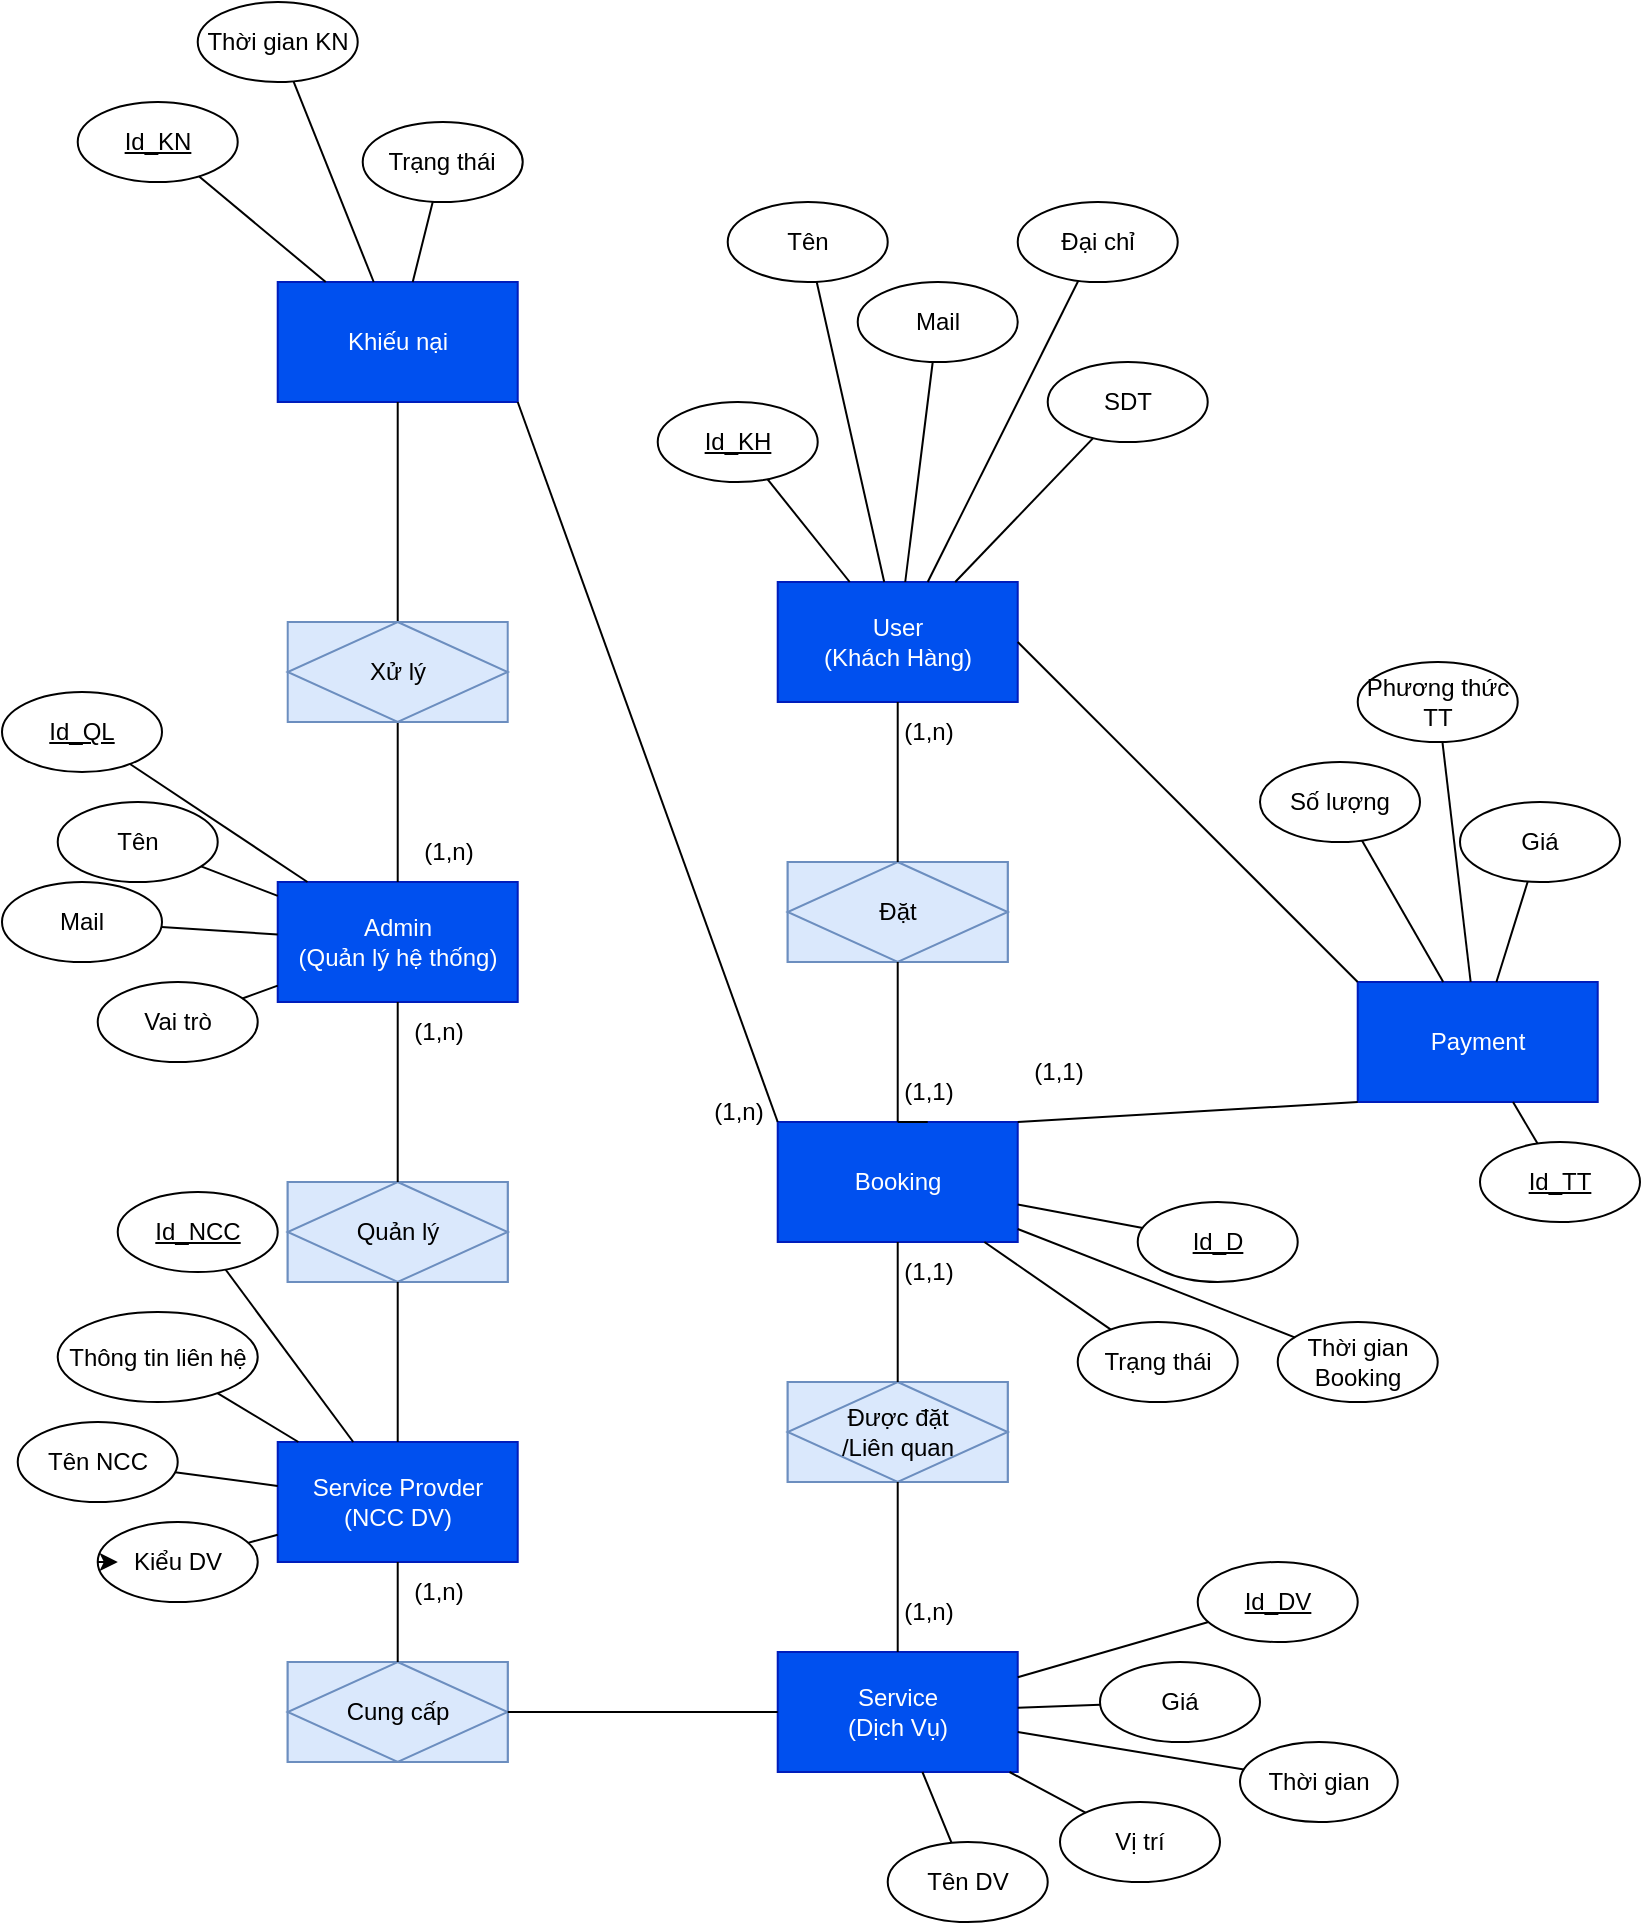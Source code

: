 <mxfile version="24.7.17">
  <diagram name="Page-1" id="2YBvvXClWsGukQMizWep">
    <mxGraphModel dx="1727" dy="1023" grid="1" gridSize="10" guides="1" tooltips="1" connect="1" arrows="1" fold="1" page="1" pageScale="1" pageWidth="850" pageHeight="1100" math="0" shadow="0">
      <root>
        <mxCell id="0" />
        <mxCell id="1" parent="0" />
        <mxCell id="yB0P6Vh_JrnIeVbZpH2q-28" value="User&lt;br&gt;(Khách Hàng)" style="rounded=0;whiteSpace=wrap;html=1;fillColor=#0050ef;fontColor=#ffffff;strokeColor=#001DBC;" vertex="1" parent="1">
          <mxGeometry x="408.86" y="360" width="120" height="60" as="geometry" />
        </mxCell>
        <mxCell id="yB0P6Vh_JrnIeVbZpH2q-29" value="Booking" style="rounded=0;whiteSpace=wrap;html=1;fillColor=#0050ef;fontColor=#ffffff;strokeColor=#001DBC;" vertex="1" parent="1">
          <mxGeometry x="408.86" y="630" width="120" height="60" as="geometry" />
        </mxCell>
        <mxCell id="yB0P6Vh_JrnIeVbZpH2q-30" value="Service&lt;br&gt;(Dịch Vụ)" style="rounded=0;whiteSpace=wrap;html=1;fillColor=#0050ef;fontColor=#ffffff;strokeColor=#001DBC;" vertex="1" parent="1">
          <mxGeometry x="408.86" y="895" width="120" height="60" as="geometry" />
        </mxCell>
        <mxCell id="yB0P6Vh_JrnIeVbZpH2q-31" value="Khiếu nại" style="rounded=0;whiteSpace=wrap;html=1;fillColor=#0050ef;fontColor=#ffffff;strokeColor=#001DBC;" vertex="1" parent="1">
          <mxGeometry x="158.86" y="210" width="120" height="60" as="geometry" />
        </mxCell>
        <mxCell id="yB0P6Vh_JrnIeVbZpH2q-32" value="Payment" style="rounded=0;whiteSpace=wrap;html=1;fillColor=#0050ef;fontColor=#ffffff;strokeColor=#001DBC;" vertex="1" parent="1">
          <mxGeometry x="698.86" y="560" width="120" height="60" as="geometry" />
        </mxCell>
        <mxCell id="yB0P6Vh_JrnIeVbZpH2q-33" value="Service Provder&lt;br&gt;(NCC DV)" style="rounded=0;whiteSpace=wrap;html=1;fillColor=#0050ef;fontColor=#ffffff;strokeColor=#001DBC;" vertex="1" parent="1">
          <mxGeometry x="158.86" y="790" width="120" height="60" as="geometry" />
        </mxCell>
        <mxCell id="yB0P6Vh_JrnIeVbZpH2q-34" value="Admin&lt;br&gt;(Quản lý hệ thống)" style="rounded=0;whiteSpace=wrap;html=1;fillColor=#0050ef;fontColor=#ffffff;strokeColor=#001DBC;" vertex="1" parent="1">
          <mxGeometry x="158.86" y="510" width="120" height="60" as="geometry" />
        </mxCell>
        <mxCell id="yB0P6Vh_JrnIeVbZpH2q-38" value="" style="group;fillColor=#dae8fc;strokeColor=#6c8ebf;" vertex="1" connectable="0" parent="1">
          <mxGeometry x="413.86" y="500" width="110" height="50" as="geometry" />
        </mxCell>
        <mxCell id="yB0P6Vh_JrnIeVbZpH2q-36" value="" style="rounded=0;whiteSpace=wrap;html=1;fillColor=#dae8fc;strokeColor=#6c8ebf;" vertex="1" parent="yB0P6Vh_JrnIeVbZpH2q-38">
          <mxGeometry width="110" height="50" as="geometry" />
        </mxCell>
        <mxCell id="yB0P6Vh_JrnIeVbZpH2q-37" value="Đặt" style="rhombus;whiteSpace=wrap;html=1;fillColor=#dae8fc;strokeColor=#6c8ebf;" vertex="1" parent="yB0P6Vh_JrnIeVbZpH2q-38">
          <mxGeometry width="110" height="50" as="geometry" />
        </mxCell>
        <mxCell id="yB0P6Vh_JrnIeVbZpH2q-40" value="" style="endArrow=none;html=1;rounded=0;exitX=0.5;exitY=1;exitDx=0;exitDy=0;entryX=0.5;entryY=0;entryDx=0;entryDy=0;" edge="1" parent="1" source="yB0P6Vh_JrnIeVbZpH2q-46" target="yB0P6Vh_JrnIeVbZpH2q-29">
          <mxGeometry width="50" height="50" relative="1" as="geometry">
            <mxPoint x="663.86" y="600" as="sourcePoint" />
            <mxPoint x="713.86" y="550" as="targetPoint" />
          </mxGeometry>
        </mxCell>
        <mxCell id="yB0P6Vh_JrnIeVbZpH2q-60" value="" style="group" vertex="1" connectable="0" parent="1">
          <mxGeometry x="463.86" y="420" width="45" height="30" as="geometry" />
        </mxCell>
        <mxCell id="yB0P6Vh_JrnIeVbZpH2q-39" value="" style="endArrow=none;html=1;rounded=0;exitX=0.5;exitY=0;exitDx=0;exitDy=0;entryX=0.5;entryY=1;entryDx=0;entryDy=0;" edge="1" parent="yB0P6Vh_JrnIeVbZpH2q-60" source="yB0P6Vh_JrnIeVbZpH2q-36" target="yB0P6Vh_JrnIeVbZpH2q-28">
          <mxGeometry width="50" height="50" relative="1" as="geometry">
            <mxPoint x="200" y="170" as="sourcePoint" />
            <mxPoint x="250" y="120" as="targetPoint" />
          </mxGeometry>
        </mxCell>
        <mxCell id="yB0P6Vh_JrnIeVbZpH2q-44" value="(1,n)" style="text;html=1;align=center;verticalAlign=middle;resizable=0;points=[];autosize=1;strokeColor=none;fillColor=none;" vertex="1" parent="yB0P6Vh_JrnIeVbZpH2q-60">
          <mxGeometry x="-5" width="50" height="30" as="geometry" />
        </mxCell>
        <mxCell id="yB0P6Vh_JrnIeVbZpH2q-62" value="" style="group" vertex="1" connectable="0" parent="1">
          <mxGeometry x="463.86" y="600" width="45" height="30" as="geometry" />
        </mxCell>
        <mxCell id="yB0P6Vh_JrnIeVbZpH2q-47" value="" style="endArrow=none;html=1;rounded=0;exitX=0.5;exitY=1;exitDx=0;exitDy=0;" edge="1" parent="yB0P6Vh_JrnIeVbZpH2q-62" source="yB0P6Vh_JrnIeVbZpH2q-37" target="yB0P6Vh_JrnIeVbZpH2q-29">
          <mxGeometry width="50" height="50" relative="1" as="geometry">
            <mxPoint x="5" y="-10" as="sourcePoint" />
            <mxPoint x="20" as="targetPoint" />
          </mxGeometry>
        </mxCell>
        <mxCell id="yB0P6Vh_JrnIeVbZpH2q-46" value="(1,1)" style="text;html=1;align=center;verticalAlign=middle;resizable=0;points=[];autosize=1;strokeColor=none;fillColor=none;" vertex="1" parent="yB0P6Vh_JrnIeVbZpH2q-62">
          <mxGeometry x="-5" width="50" height="30" as="geometry" />
        </mxCell>
        <mxCell id="yB0P6Vh_JrnIeVbZpH2q-65" value="" style="group;fillColor=#dae8fc;strokeColor=#6c8ebf;" vertex="1" connectable="0" parent="1">
          <mxGeometry x="413.86" y="760" width="110" height="50" as="geometry" />
        </mxCell>
        <mxCell id="yB0P6Vh_JrnIeVbZpH2q-66" value="" style="rounded=0;whiteSpace=wrap;html=1;fillColor=#dae8fc;strokeColor=#6c8ebf;" vertex="1" parent="yB0P6Vh_JrnIeVbZpH2q-65">
          <mxGeometry width="110" height="50" as="geometry" />
        </mxCell>
        <mxCell id="yB0P6Vh_JrnIeVbZpH2q-67" value="Được đặt&lt;br&gt;/Liên quan" style="rhombus;whiteSpace=wrap;html=1;fillColor=#dae8fc;strokeColor=#6c8ebf;" vertex="1" parent="yB0P6Vh_JrnIeVbZpH2q-65">
          <mxGeometry width="110" height="50" as="geometry" />
        </mxCell>
        <mxCell id="yB0P6Vh_JrnIeVbZpH2q-69" value="" style="group" vertex="1" connectable="0" parent="1">
          <mxGeometry x="463.86" y="860" width="45" height="30" as="geometry" />
        </mxCell>
        <mxCell id="yB0P6Vh_JrnIeVbZpH2q-71" value="(1,n)" style="text;html=1;align=center;verticalAlign=middle;resizable=0;points=[];autosize=1;strokeColor=none;fillColor=none;" vertex="1" parent="yB0P6Vh_JrnIeVbZpH2q-69">
          <mxGeometry x="-5" width="50" height="30" as="geometry" />
        </mxCell>
        <mxCell id="yB0P6Vh_JrnIeVbZpH2q-72" value="" style="group" vertex="1" connectable="0" parent="1">
          <mxGeometry x="463.86" y="690" width="45" height="30" as="geometry" />
        </mxCell>
        <mxCell id="yB0P6Vh_JrnIeVbZpH2q-74" value="(1,1)" style="text;html=1;align=center;verticalAlign=middle;resizable=0;points=[];autosize=1;strokeColor=none;fillColor=none;" vertex="1" parent="yB0P6Vh_JrnIeVbZpH2q-72">
          <mxGeometry x="-5" width="50" height="30" as="geometry" />
        </mxCell>
        <mxCell id="yB0P6Vh_JrnIeVbZpH2q-75" value="" style="endArrow=none;html=1;rounded=0;entryX=0.5;entryY=0;entryDx=0;entryDy=0;exitX=0.5;exitY=1;exitDx=0;exitDy=0;" edge="1" parent="1" source="yB0P6Vh_JrnIeVbZpH2q-67" target="yB0P6Vh_JrnIeVbZpH2q-30">
          <mxGeometry width="50" height="50" relative="1" as="geometry">
            <mxPoint x="468.86" y="810" as="sourcePoint" />
            <mxPoint x="611.86" y="490" as="targetPoint" />
          </mxGeometry>
        </mxCell>
        <mxCell id="yB0P6Vh_JrnIeVbZpH2q-73" value="" style="endArrow=none;html=1;rounded=0;exitX=0.5;exitY=0;exitDx=0;exitDy=0;entryX=0.5;entryY=1;entryDx=0;entryDy=0;" edge="1" parent="1" source="yB0P6Vh_JrnIeVbZpH2q-67" target="yB0P6Vh_JrnIeVbZpH2q-29">
          <mxGeometry width="50" height="50" relative="1" as="geometry">
            <mxPoint x="616.86" y="670" as="sourcePoint" />
            <mxPoint x="631.86" y="680" as="targetPoint" />
          </mxGeometry>
        </mxCell>
        <mxCell id="yB0P6Vh_JrnIeVbZpH2q-79" value="" style="endArrow=none;html=1;rounded=0;entryX=0;entryY=1;entryDx=0;entryDy=0;exitX=1;exitY=0;exitDx=0;exitDy=0;" edge="1" parent="1" source="yB0P6Vh_JrnIeVbZpH2q-29" target="yB0P6Vh_JrnIeVbZpH2q-32">
          <mxGeometry width="50" height="50" relative="1" as="geometry">
            <mxPoint x="668.86" y="660" as="sourcePoint" />
            <mxPoint x="671.86" y="870" as="targetPoint" />
          </mxGeometry>
        </mxCell>
        <mxCell id="yB0P6Vh_JrnIeVbZpH2q-81" value="" style="group" vertex="1" connectable="0" parent="1">
          <mxGeometry x="528.86" y="590" width="45" height="30" as="geometry" />
        </mxCell>
        <mxCell id="yB0P6Vh_JrnIeVbZpH2q-83" value="(1,1)" style="text;html=1;align=center;verticalAlign=middle;resizable=0;points=[];autosize=1;strokeColor=none;fillColor=none;" vertex="1" parent="yB0P6Vh_JrnIeVbZpH2q-81">
          <mxGeometry x="-5" width="50" height="30" as="geometry" />
        </mxCell>
        <mxCell id="yB0P6Vh_JrnIeVbZpH2q-84" value="" style="endArrow=none;html=1;rounded=0;entryX=1;entryY=1;entryDx=0;entryDy=0;exitX=0;exitY=0;exitDx=0;exitDy=0;" edge="1" parent="1" source="yB0P6Vh_JrnIeVbZpH2q-29" target="yB0P6Vh_JrnIeVbZpH2q-31">
          <mxGeometry width="50" height="50" relative="1" as="geometry">
            <mxPoint x="628.86" y="700" as="sourcePoint" />
            <mxPoint x="895.36" y="730" as="targetPoint" />
          </mxGeometry>
        </mxCell>
        <mxCell id="yB0P6Vh_JrnIeVbZpH2q-85" value="" style="group" vertex="1" connectable="0" parent="1">
          <mxGeometry x="368.86" y="610" width="45" height="30" as="geometry" />
        </mxCell>
        <mxCell id="yB0P6Vh_JrnIeVbZpH2q-86" value="(1,n)" style="text;html=1;align=center;verticalAlign=middle;resizable=0;points=[];autosize=1;strokeColor=none;fillColor=none;" vertex="1" parent="yB0P6Vh_JrnIeVbZpH2q-85">
          <mxGeometry x="-5" width="50" height="30" as="geometry" />
        </mxCell>
        <mxCell id="yB0P6Vh_JrnIeVbZpH2q-87" value="" style="group;fillColor=#dae8fc;strokeColor=#6c8ebf;" vertex="1" connectable="0" parent="1">
          <mxGeometry x="163.86" y="900" width="110" height="50" as="geometry" />
        </mxCell>
        <mxCell id="yB0P6Vh_JrnIeVbZpH2q-88" value="" style="rounded=0;whiteSpace=wrap;html=1;fillColor=#dae8fc;strokeColor=#6c8ebf;" vertex="1" parent="yB0P6Vh_JrnIeVbZpH2q-87">
          <mxGeometry width="110" height="50" as="geometry" />
        </mxCell>
        <mxCell id="yB0P6Vh_JrnIeVbZpH2q-89" value="Cung cấp" style="rhombus;whiteSpace=wrap;html=1;fillColor=#dae8fc;strokeColor=#6c8ebf;" vertex="1" parent="yB0P6Vh_JrnIeVbZpH2q-87">
          <mxGeometry width="110" height="50" as="geometry" />
        </mxCell>
        <mxCell id="yB0P6Vh_JrnIeVbZpH2q-91" value="" style="endArrow=none;html=1;rounded=0;exitX=0.5;exitY=1;exitDx=0;exitDy=0;entryX=0.5;entryY=0;entryDx=0;entryDy=0;" edge="1" parent="1" source="yB0P6Vh_JrnIeVbZpH2q-33" target="yB0P6Vh_JrnIeVbZpH2q-89">
          <mxGeometry width="50" height="50" relative="1" as="geometry">
            <mxPoint x="238.86" y="860" as="sourcePoint" />
            <mxPoint x="218.86" y="880" as="targetPoint" />
          </mxGeometry>
        </mxCell>
        <mxCell id="yB0P6Vh_JrnIeVbZpH2q-92" value="" style="group" vertex="1" connectable="0" parent="1">
          <mxGeometry x="218.86" y="850" width="45" height="30" as="geometry" />
        </mxCell>
        <mxCell id="yB0P6Vh_JrnIeVbZpH2q-93" value="(1,n)" style="text;html=1;align=center;verticalAlign=middle;resizable=0;points=[];autosize=1;strokeColor=none;fillColor=none;" vertex="1" parent="yB0P6Vh_JrnIeVbZpH2q-92">
          <mxGeometry x="-5" width="50" height="30" as="geometry" />
        </mxCell>
        <mxCell id="yB0P6Vh_JrnIeVbZpH2q-95" value="" style="endArrow=none;html=1;rounded=0;entryX=0;entryY=0.5;entryDx=0;entryDy=0;exitX=1;exitY=0.5;exitDx=0;exitDy=0;" edge="1" parent="1" source="yB0P6Vh_JrnIeVbZpH2q-89" target="yB0P6Vh_JrnIeVbZpH2q-30">
          <mxGeometry width="50" height="50" relative="1" as="geometry">
            <mxPoint x="278.86" y="925" as="sourcePoint" />
            <mxPoint x="368.86" y="927" as="targetPoint" />
          </mxGeometry>
        </mxCell>
        <mxCell id="yB0P6Vh_JrnIeVbZpH2q-98" value="" style="endArrow=none;html=1;rounded=0;entryX=0;entryY=0;entryDx=0;entryDy=0;exitX=1;exitY=0.5;exitDx=0;exitDy=0;" edge="1" parent="1" source="yB0P6Vh_JrnIeVbZpH2q-28" target="yB0P6Vh_JrnIeVbZpH2q-32">
          <mxGeometry width="50" height="50" relative="1" as="geometry">
            <mxPoint x="568.86" y="455" as="sourcePoint" />
            <mxPoint x="781.86" y="415" as="targetPoint" />
          </mxGeometry>
        </mxCell>
        <mxCell id="yB0P6Vh_JrnIeVbZpH2q-102" value="" style="group;fillColor=#dae8fc;strokeColor=#6c8ebf;" vertex="1" connectable="0" parent="1">
          <mxGeometry x="163.86" y="660" width="110" height="50" as="geometry" />
        </mxCell>
        <mxCell id="yB0P6Vh_JrnIeVbZpH2q-103" value="" style="rounded=0;whiteSpace=wrap;html=1;fillColor=#dae8fc;strokeColor=#6c8ebf;" vertex="1" parent="yB0P6Vh_JrnIeVbZpH2q-102">
          <mxGeometry width="110" height="50" as="geometry" />
        </mxCell>
        <mxCell id="yB0P6Vh_JrnIeVbZpH2q-104" value="Quản lý" style="rhombus;whiteSpace=wrap;html=1;fillColor=#dae8fc;strokeColor=#6c8ebf;" vertex="1" parent="yB0P6Vh_JrnIeVbZpH2q-102">
          <mxGeometry width="110" height="50" as="geometry" />
        </mxCell>
        <mxCell id="yB0P6Vh_JrnIeVbZpH2q-106" value="" style="endArrow=none;html=1;rounded=0;entryX=0.5;entryY=0;entryDx=0;entryDy=0;exitX=0.5;exitY=1;exitDx=0;exitDy=0;" edge="1" parent="1" source="yB0P6Vh_JrnIeVbZpH2q-34" target="yB0P6Vh_JrnIeVbZpH2q-104">
          <mxGeometry width="50" height="50" relative="1" as="geometry">
            <mxPoint x="288.86" y="610" as="sourcePoint" />
            <mxPoint x="501.86" y="730" as="targetPoint" />
          </mxGeometry>
        </mxCell>
        <mxCell id="yB0P6Vh_JrnIeVbZpH2q-107" value="" style="endArrow=none;html=1;rounded=0;entryX=0.5;entryY=0;entryDx=0;entryDy=0;exitX=0.5;exitY=1;exitDx=0;exitDy=0;" edge="1" parent="1" source="yB0P6Vh_JrnIeVbZpH2q-104" target="yB0P6Vh_JrnIeVbZpH2q-33">
          <mxGeometry width="50" height="50" relative="1" as="geometry">
            <mxPoint x="263.86" y="590" as="sourcePoint" />
            <mxPoint x="268.86" y="670" as="targetPoint" />
          </mxGeometry>
        </mxCell>
        <mxCell id="yB0P6Vh_JrnIeVbZpH2q-108" value="" style="group" vertex="1" connectable="0" parent="1">
          <mxGeometry x="218.86" y="570" width="45" height="30" as="geometry" />
        </mxCell>
        <mxCell id="yB0P6Vh_JrnIeVbZpH2q-109" value="(1,n)" style="text;html=1;align=center;verticalAlign=middle;resizable=0;points=[];autosize=1;strokeColor=none;fillColor=none;" vertex="1" parent="yB0P6Vh_JrnIeVbZpH2q-108">
          <mxGeometry x="-5" width="50" height="30" as="geometry" />
        </mxCell>
        <mxCell id="yB0P6Vh_JrnIeVbZpH2q-113" value="" style="endArrow=none;html=1;rounded=0;entryX=0.5;entryY=0;entryDx=0;entryDy=0;exitX=0.5;exitY=1;exitDx=0;exitDy=0;" edge="1" target="yB0P6Vh_JrnIeVbZpH2q-114" parent="1" source="yB0P6Vh_JrnIeVbZpH2q-31">
          <mxGeometry width="50" height="50" relative="1" as="geometry">
            <mxPoint x="203.86" y="380" as="sourcePoint" />
            <mxPoint x="486.86" y="540" as="targetPoint" />
          </mxGeometry>
        </mxCell>
        <mxCell id="yB0P6Vh_JrnIeVbZpH2q-112" value="(1,n)" style="text;html=1;align=center;verticalAlign=middle;resizable=0;points=[];autosize=1;strokeColor=none;fillColor=none;" vertex="1" parent="1">
          <mxGeometry x="218.86" y="480" width="50" height="30" as="geometry" />
        </mxCell>
        <mxCell id="yB0P6Vh_JrnIeVbZpH2q-118" value="" style="endArrow=none;html=1;rounded=0;entryX=0.5;entryY=1;entryDx=0;entryDy=0;exitX=0.5;exitY=0;exitDx=0;exitDy=0;" edge="1" parent="1" source="yB0P6Vh_JrnIeVbZpH2q-34" target="yB0P6Vh_JrnIeVbZpH2q-110">
          <mxGeometry width="50" height="50" relative="1" as="geometry">
            <mxPoint x="383.86" y="640" as="sourcePoint" />
            <mxPoint x="238.86" y="330" as="targetPoint" />
          </mxGeometry>
        </mxCell>
        <mxCell id="yB0P6Vh_JrnIeVbZpH2q-119" value="" style="group" vertex="1" connectable="0" parent="1">
          <mxGeometry x="163.86" y="380" width="110" height="50" as="geometry" />
        </mxCell>
        <mxCell id="yB0P6Vh_JrnIeVbZpH2q-110" value="" style="rounded=0;whiteSpace=wrap;html=1;fillColor=#dae8fc;strokeColor=#6c8ebf;" vertex="1" parent="yB0P6Vh_JrnIeVbZpH2q-119">
          <mxGeometry width="110" height="50" as="geometry" />
        </mxCell>
        <mxCell id="yB0P6Vh_JrnIeVbZpH2q-114" value="Xử lý" style="rhombus;whiteSpace=wrap;html=1;fillColor=#dae8fc;strokeColor=#6c8ebf;" vertex="1" parent="yB0P6Vh_JrnIeVbZpH2q-119">
          <mxGeometry width="110" height="50" as="geometry" />
        </mxCell>
        <mxCell id="yB0P6Vh_JrnIeVbZpH2q-122" value="&lt;u&gt;Id_KN&lt;/u&gt;" style="ellipse;whiteSpace=wrap;html=1;" vertex="1" parent="1">
          <mxGeometry x="58.86" y="120" width="80" height="40" as="geometry" />
        </mxCell>
        <mxCell id="yB0P6Vh_JrnIeVbZpH2q-123" value="" style="endArrow=none;html=1;rounded=0;" edge="1" parent="1" source="yB0P6Vh_JrnIeVbZpH2q-31" target="yB0P6Vh_JrnIeVbZpH2q-122">
          <mxGeometry width="50" height="50" relative="1" as="geometry">
            <mxPoint x="428.86" y="550" as="sourcePoint" />
            <mxPoint x="298.86" y="220" as="targetPoint" />
          </mxGeometry>
        </mxCell>
        <mxCell id="yB0P6Vh_JrnIeVbZpH2q-125" value="Thời gian KN" style="ellipse;whiteSpace=wrap;html=1;" vertex="1" parent="1">
          <mxGeometry x="118.86" y="70" width="80" height="40" as="geometry" />
        </mxCell>
        <mxCell id="yB0P6Vh_JrnIeVbZpH2q-126" value="" style="endArrow=none;html=1;rounded=0;" edge="1" target="yB0P6Vh_JrnIeVbZpH2q-125" parent="1" source="yB0P6Vh_JrnIeVbZpH2q-31">
          <mxGeometry width="50" height="50" relative="1" as="geometry">
            <mxPoint x="295.86" y="240" as="sourcePoint" />
            <mxPoint x="403.86" y="220" as="targetPoint" />
          </mxGeometry>
        </mxCell>
        <mxCell id="yB0P6Vh_JrnIeVbZpH2q-127" value="Trạng thái" style="ellipse;whiteSpace=wrap;html=1;" vertex="1" parent="1">
          <mxGeometry x="201.36" y="130" width="80" height="40" as="geometry" />
        </mxCell>
        <mxCell id="yB0P6Vh_JrnIeVbZpH2q-128" value="" style="endArrow=none;html=1;rounded=0;" edge="1" target="yB0P6Vh_JrnIeVbZpH2q-127" parent="1" source="yB0P6Vh_JrnIeVbZpH2q-31">
          <mxGeometry width="50" height="50" relative="1" as="geometry">
            <mxPoint x="405.86" y="240" as="sourcePoint" />
            <mxPoint x="513.86" y="220" as="targetPoint" />
          </mxGeometry>
        </mxCell>
        <mxCell id="yB0P6Vh_JrnIeVbZpH2q-129" value="" style="endArrow=none;html=1;rounded=0;" edge="1" target="yB0P6Vh_JrnIeVbZpH2q-130" parent="1" source="yB0P6Vh_JrnIeVbZpH2q-28">
          <mxGeometry width="50" height="50" relative="1" as="geometry">
            <mxPoint x="556.86" y="260" as="sourcePoint" />
            <mxPoint x="753.86" y="270" as="targetPoint" />
          </mxGeometry>
        </mxCell>
        <mxCell id="yB0P6Vh_JrnIeVbZpH2q-130" value="Tên" style="ellipse;whiteSpace=wrap;html=1;" vertex="1" parent="1">
          <mxGeometry x="383.86" y="170" width="80" height="40" as="geometry" />
        </mxCell>
        <mxCell id="yB0P6Vh_JrnIeVbZpH2q-131" value="" style="endArrow=none;html=1;rounded=0;" edge="1" target="yB0P6Vh_JrnIeVbZpH2q-132" parent="1" source="yB0P6Vh_JrnIeVbZpH2q-28">
          <mxGeometry width="50" height="50" relative="1" as="geometry">
            <mxPoint x="686.86" y="270" as="sourcePoint" />
            <mxPoint x="883.86" y="280" as="targetPoint" />
          </mxGeometry>
        </mxCell>
        <mxCell id="yB0P6Vh_JrnIeVbZpH2q-132" value="Mail" style="ellipse;whiteSpace=wrap;html=1;" vertex="1" parent="1">
          <mxGeometry x="448.86" y="210" width="80" height="40" as="geometry" />
        </mxCell>
        <mxCell id="yB0P6Vh_JrnIeVbZpH2q-136" value="&lt;u&gt;Id_KH&lt;/u&gt;" style="ellipse;whiteSpace=wrap;html=1;" vertex="1" parent="1">
          <mxGeometry x="348.86" y="270" width="80" height="40" as="geometry" />
        </mxCell>
        <mxCell id="yB0P6Vh_JrnIeVbZpH2q-137" value="" style="endArrow=none;html=1;rounded=0;" edge="1" target="yB0P6Vh_JrnIeVbZpH2q-136" parent="1" source="yB0P6Vh_JrnIeVbZpH2q-28">
          <mxGeometry width="50" height="50" relative="1" as="geometry">
            <mxPoint x="501.86" y="300" as="sourcePoint" />
            <mxPoint x="698.86" y="310" as="targetPoint" />
          </mxGeometry>
        </mxCell>
        <mxCell id="yB0P6Vh_JrnIeVbZpH2q-141" value="Đại chỉ" style="ellipse;whiteSpace=wrap;html=1;" vertex="1" parent="1">
          <mxGeometry x="528.86" y="170" width="80" height="40" as="geometry" />
        </mxCell>
        <mxCell id="yB0P6Vh_JrnIeVbZpH2q-142" value="" style="endArrow=none;html=1;rounded=0;" edge="1" target="yB0P6Vh_JrnIeVbZpH2q-141" parent="1" source="yB0P6Vh_JrnIeVbZpH2q-28">
          <mxGeometry width="50" height="50" relative="1" as="geometry">
            <mxPoint x="756.86" y="220" as="sourcePoint" />
            <mxPoint x="953.86" y="230" as="targetPoint" />
          </mxGeometry>
        </mxCell>
        <mxCell id="yB0P6Vh_JrnIeVbZpH2q-143" value="SDT" style="ellipse;whiteSpace=wrap;html=1;" vertex="1" parent="1">
          <mxGeometry x="543.86" y="250" width="80" height="40" as="geometry" />
        </mxCell>
        <mxCell id="yB0P6Vh_JrnIeVbZpH2q-144" value="" style="endArrow=none;html=1;rounded=0;" edge="1" target="yB0P6Vh_JrnIeVbZpH2q-143" parent="1" source="yB0P6Vh_JrnIeVbZpH2q-28">
          <mxGeometry width="50" height="50" relative="1" as="geometry">
            <mxPoint x="528.86" y="360" as="sourcePoint" />
            <mxPoint x="1047.35" y="270" as="targetPoint" />
          </mxGeometry>
        </mxCell>
        <mxCell id="yB0P6Vh_JrnIeVbZpH2q-145" value="Phương thức TT" style="ellipse;whiteSpace=wrap;html=1;" vertex="1" parent="1">
          <mxGeometry x="698.86" y="400" width="80" height="40" as="geometry" />
        </mxCell>
        <mxCell id="yB0P6Vh_JrnIeVbZpH2q-146" value="" style="endArrow=none;html=1;rounded=0;" edge="1" target="yB0P6Vh_JrnIeVbZpH2q-145" parent="1" source="yB0P6Vh_JrnIeVbZpH2q-32">
          <mxGeometry width="50" height="50" relative="1" as="geometry">
            <mxPoint x="678.86" y="420" as="sourcePoint" />
            <mxPoint x="1197.35" y="330" as="targetPoint" />
          </mxGeometry>
        </mxCell>
        <mxCell id="yB0P6Vh_JrnIeVbZpH2q-148" value="Số lượng" style="ellipse;whiteSpace=wrap;html=1;" vertex="1" parent="1">
          <mxGeometry x="650" y="450" width="80" height="40" as="geometry" />
        </mxCell>
        <mxCell id="yB0P6Vh_JrnIeVbZpH2q-149" value="" style="endArrow=none;html=1;rounded=0;" edge="1" target="yB0P6Vh_JrnIeVbZpH2q-148" parent="1" source="yB0P6Vh_JrnIeVbZpH2q-32">
          <mxGeometry width="50" height="50" relative="1" as="geometry">
            <mxPoint x="779.86" y="800" as="sourcePoint" />
            <mxPoint x="1217.35" y="570" as="targetPoint" />
          </mxGeometry>
        </mxCell>
        <mxCell id="yB0P6Vh_JrnIeVbZpH2q-150" value="&lt;u&gt;Id_TT&lt;/u&gt;" style="ellipse;whiteSpace=wrap;html=1;" vertex="1" parent="1">
          <mxGeometry x="760" y="640" width="80" height="40" as="geometry" />
        </mxCell>
        <mxCell id="yB0P6Vh_JrnIeVbZpH2q-151" value="" style="endArrow=none;html=1;rounded=0;" edge="1" target="yB0P6Vh_JrnIeVbZpH2q-150" parent="1" source="yB0P6Vh_JrnIeVbZpH2q-32">
          <mxGeometry width="50" height="50" relative="1" as="geometry">
            <mxPoint x="719.86" y="710" as="sourcePoint" />
            <mxPoint x="1157.35" y="480" as="targetPoint" />
          </mxGeometry>
        </mxCell>
        <mxCell id="yB0P6Vh_JrnIeVbZpH2q-153" value="Giá" style="ellipse;whiteSpace=wrap;html=1;" vertex="1" parent="1">
          <mxGeometry x="750" y="470" width="80" height="40" as="geometry" />
        </mxCell>
        <mxCell id="yB0P6Vh_JrnIeVbZpH2q-154" value="" style="endArrow=none;html=1;rounded=0;" edge="1" target="yB0P6Vh_JrnIeVbZpH2q-153" parent="1" source="yB0P6Vh_JrnIeVbZpH2q-32">
          <mxGeometry width="50" height="50" relative="1" as="geometry">
            <mxPoint x="779.86" y="610" as="sourcePoint" />
            <mxPoint x="1257.1" y="630" as="targetPoint" />
          </mxGeometry>
        </mxCell>
        <mxCell id="yB0P6Vh_JrnIeVbZpH2q-155" value="&lt;u&gt;Id_D&lt;/u&gt;" style="ellipse;whiteSpace=wrap;html=1;" vertex="1" parent="1">
          <mxGeometry x="588.86" y="670" width="80" height="40" as="geometry" />
        </mxCell>
        <mxCell id="yB0P6Vh_JrnIeVbZpH2q-156" value="" style="endArrow=none;html=1;rounded=0;" edge="1" target="yB0P6Vh_JrnIeVbZpH2q-155" parent="1" source="yB0P6Vh_JrnIeVbZpH2q-29">
          <mxGeometry width="50" height="50" relative="1" as="geometry">
            <mxPoint x="678.11" y="780" as="sourcePoint" />
            <mxPoint x="1157.35" y="850" as="targetPoint" />
          </mxGeometry>
        </mxCell>
        <mxCell id="yB0P6Vh_JrnIeVbZpH2q-157" value="Thời gian Booking" style="ellipse;whiteSpace=wrap;html=1;" vertex="1" parent="1">
          <mxGeometry x="658.86" y="730" width="80" height="40" as="geometry" />
        </mxCell>
        <mxCell id="yB0P6Vh_JrnIeVbZpH2q-158" value="" style="endArrow=none;html=1;rounded=0;" edge="1" target="yB0P6Vh_JrnIeVbZpH2q-157" parent="1" source="yB0P6Vh_JrnIeVbZpH2q-29">
          <mxGeometry width="50" height="50" relative="1" as="geometry">
            <mxPoint x="523.86" y="739" as="sourcePoint" />
            <mxPoint x="1152.35" y="920" as="targetPoint" />
          </mxGeometry>
        </mxCell>
        <mxCell id="yB0P6Vh_JrnIeVbZpH2q-159" value="" style="endArrow=none;html=1;rounded=0;" edge="1" target="yB0P6Vh_JrnIeVbZpH2q-160" parent="1" source="yB0P6Vh_JrnIeVbZpH2q-29">
          <mxGeometry width="50" height="50" relative="1" as="geometry">
            <mxPoint x="523.86" y="750.11" as="sourcePoint" />
            <mxPoint x="1147.35" y="984.11" as="targetPoint" />
          </mxGeometry>
        </mxCell>
        <mxCell id="yB0P6Vh_JrnIeVbZpH2q-160" value="Trạng thái" style="ellipse;whiteSpace=wrap;html=1;" vertex="1" parent="1">
          <mxGeometry x="558.86" y="730" width="80" height="40" as="geometry" />
        </mxCell>
        <mxCell id="yB0P6Vh_JrnIeVbZpH2q-161" value="&lt;u&gt;Id_DV&lt;/u&gt;" style="ellipse;whiteSpace=wrap;html=1;" vertex="1" parent="1">
          <mxGeometry x="618.86" y="850" width="80" height="40" as="geometry" />
        </mxCell>
        <mxCell id="yB0P6Vh_JrnIeVbZpH2q-162" value="" style="endArrow=none;html=1;rounded=0;" edge="1" target="yB0P6Vh_JrnIeVbZpH2q-161" parent="1" source="yB0P6Vh_JrnIeVbZpH2q-30">
          <mxGeometry width="50" height="50" relative="1" as="geometry">
            <mxPoint x="555.2" y="790" as="sourcePoint" />
            <mxPoint x="1190.69" y="1084.11" as="targetPoint" />
          </mxGeometry>
        </mxCell>
        <mxCell id="yB0P6Vh_JrnIeVbZpH2q-163" value="" style="endArrow=none;html=1;rounded=0;" edge="1" target="yB0P6Vh_JrnIeVbZpH2q-164" parent="1" source="yB0P6Vh_JrnIeVbZpH2q-30">
          <mxGeometry width="50" height="50" relative="1" as="geometry">
            <mxPoint x="641.86" y="910" as="sourcePoint" />
            <mxPoint x="1277.35" y="1204.11" as="targetPoint" />
          </mxGeometry>
        </mxCell>
        <mxCell id="yB0P6Vh_JrnIeVbZpH2q-164" value="Thời gian" style="ellipse;whiteSpace=wrap;html=1;" vertex="1" parent="1">
          <mxGeometry x="640" y="940" width="78.86" height="40" as="geometry" />
        </mxCell>
        <mxCell id="yB0P6Vh_JrnIeVbZpH2q-165" value="Vị trí" style="ellipse;whiteSpace=wrap;html=1;" vertex="1" parent="1">
          <mxGeometry x="550" y="970" width="80" height="40" as="geometry" />
        </mxCell>
        <mxCell id="yB0P6Vh_JrnIeVbZpH2q-166" value="" style="endArrow=none;html=1;rounded=0;" edge="1" target="yB0P6Vh_JrnIeVbZpH2q-165" parent="1" source="yB0P6Vh_JrnIeVbZpH2q-30">
          <mxGeometry width="50" height="50" relative="1" as="geometry">
            <mxPoint x="523.86" y="989.6" as="sourcePoint" />
            <mxPoint x="1272.35" y="1258.71" as="targetPoint" />
          </mxGeometry>
        </mxCell>
        <mxCell id="yB0P6Vh_JrnIeVbZpH2q-167" value="Giá" style="ellipse;whiteSpace=wrap;html=1;" vertex="1" parent="1">
          <mxGeometry x="570" y="900" width="80" height="40" as="geometry" />
        </mxCell>
        <mxCell id="yB0P6Vh_JrnIeVbZpH2q-168" value="" style="endArrow=none;html=1;rounded=0;" edge="1" target="yB0P6Vh_JrnIeVbZpH2q-167" parent="1" source="yB0P6Vh_JrnIeVbZpH2q-30">
          <mxGeometry width="50" height="50" relative="1" as="geometry">
            <mxPoint x="538.86" y="890" as="sourcePoint" />
            <mxPoint x="1287.35" y="1159.11" as="targetPoint" />
          </mxGeometry>
        </mxCell>
        <mxCell id="yB0P6Vh_JrnIeVbZpH2q-169" value="Tên DV" style="ellipse;whiteSpace=wrap;html=1;" vertex="1" parent="1">
          <mxGeometry x="463.86" y="990.0" width="80" height="40" as="geometry" />
        </mxCell>
        <mxCell id="yB0P6Vh_JrnIeVbZpH2q-170" value="" style="endArrow=none;html=1;rounded=0;" edge="1" target="yB0P6Vh_JrnIeVbZpH2q-169" parent="1" source="yB0P6Vh_JrnIeVbZpH2q-30">
          <mxGeometry width="50" height="50" relative="1" as="geometry">
            <mxPoint x="468.86" y="1004.6" as="sourcePoint" />
            <mxPoint x="1217.35" y="1273.71" as="targetPoint" />
          </mxGeometry>
        </mxCell>
        <mxCell id="yB0P6Vh_JrnIeVbZpH2q-171" value="&lt;u&gt;Id_NCC&lt;/u&gt;" style="ellipse;whiteSpace=wrap;html=1;" vertex="1" parent="1">
          <mxGeometry x="78.86" y="665" width="80" height="40" as="geometry" />
        </mxCell>
        <mxCell id="yB0P6Vh_JrnIeVbZpH2q-172" value="" style="endArrow=none;html=1;rounded=0;" edge="1" target="yB0P6Vh_JrnIeVbZpH2q-171" parent="1" source="yB0P6Vh_JrnIeVbZpH2q-33">
          <mxGeometry width="50" height="50" relative="1" as="geometry">
            <mxPoint x="31.86" y="740" as="sourcePoint" />
            <mxPoint x="667.35" y="1034.11" as="targetPoint" />
          </mxGeometry>
        </mxCell>
        <mxCell id="yB0P6Vh_JrnIeVbZpH2q-174" value="Tên NCC" style="ellipse;whiteSpace=wrap;html=1;" vertex="1" parent="1">
          <mxGeometry x="28.86" y="780" width="80" height="40" as="geometry" />
        </mxCell>
        <mxCell id="yB0P6Vh_JrnIeVbZpH2q-175" value="" style="endArrow=none;html=1;rounded=0;" edge="1" target="yB0P6Vh_JrnIeVbZpH2q-174" parent="1" source="yB0P6Vh_JrnIeVbZpH2q-33">
          <mxGeometry width="50" height="50" relative="1" as="geometry">
            <mxPoint x="-81.14" y="841" as="sourcePoint" />
            <mxPoint x="677.35" y="1079.11" as="targetPoint" />
          </mxGeometry>
        </mxCell>
        <mxCell id="yB0P6Vh_JrnIeVbZpH2q-177" value="" style="endArrow=none;html=1;rounded=0;" edge="1" target="yB0P6Vh_JrnIeVbZpH2q-178" parent="1" source="yB0P6Vh_JrnIeVbZpH2q-33">
          <mxGeometry width="50" height="50" relative="1" as="geometry">
            <mxPoint x="-31.14" y="803" as="sourcePoint" />
            <mxPoint x="592.35" y="1040" as="targetPoint" />
          </mxGeometry>
        </mxCell>
        <mxCell id="yB0P6Vh_JrnIeVbZpH2q-178" value="Kiểu DV" style="ellipse;whiteSpace=wrap;html=1;" vertex="1" parent="1">
          <mxGeometry x="68.86" y="830" width="80" height="40" as="geometry" />
        </mxCell>
        <mxCell id="yB0P6Vh_JrnIeVbZpH2q-179" value="" style="endArrow=none;html=1;rounded=0;" edge="1" target="yB0P6Vh_JrnIeVbZpH2q-180" parent="1" source="yB0P6Vh_JrnIeVbZpH2q-33">
          <mxGeometry width="50" height="50" relative="1" as="geometry">
            <mxPoint x="-6.14" y="730" as="sourcePoint" />
            <mxPoint x="617.35" y="967" as="targetPoint" />
          </mxGeometry>
        </mxCell>
        <mxCell id="yB0P6Vh_JrnIeVbZpH2q-180" value="Thông tin liên hệ" style="ellipse;whiteSpace=wrap;html=1;" vertex="1" parent="1">
          <mxGeometry x="48.86" y="725" width="100" height="45" as="geometry" />
        </mxCell>
        <mxCell id="yB0P6Vh_JrnIeVbZpH2q-181" style="edgeStyle=orthogonalEdgeStyle;rounded=0;orthogonalLoop=1;jettySize=auto;html=1;exitX=0;exitY=0.5;exitDx=0;exitDy=0;entryX=0.125;entryY=0.509;entryDx=0;entryDy=0;entryPerimeter=0;" edge="1" parent="1" source="yB0P6Vh_JrnIeVbZpH2q-178" target="yB0P6Vh_JrnIeVbZpH2q-178">
          <mxGeometry relative="1" as="geometry" />
        </mxCell>
        <mxCell id="yB0P6Vh_JrnIeVbZpH2q-182" value="&lt;u&gt;Id_QL&lt;/u&gt;" style="ellipse;whiteSpace=wrap;html=1;" vertex="1" parent="1">
          <mxGeometry x="21" y="415" width="80" height="40" as="geometry" />
        </mxCell>
        <mxCell id="yB0P6Vh_JrnIeVbZpH2q-183" value="" style="endArrow=none;html=1;rounded=0;" edge="1" target="yB0P6Vh_JrnIeVbZpH2q-182" parent="1" source="yB0P6Vh_JrnIeVbZpH2q-34">
          <mxGeometry width="50" height="50" relative="1" as="geometry">
            <mxPoint x="136.86" y="360" as="sourcePoint" />
            <mxPoint x="333.86" y="370" as="targetPoint" />
          </mxGeometry>
        </mxCell>
        <mxCell id="yB0P6Vh_JrnIeVbZpH2q-184" value="Tên" style="ellipse;whiteSpace=wrap;html=1;" vertex="1" parent="1">
          <mxGeometry x="48.86" y="470" width="80" height="40" as="geometry" />
        </mxCell>
        <mxCell id="yB0P6Vh_JrnIeVbZpH2q-185" value="" style="endArrow=none;html=1;rounded=0;" edge="1" target="yB0P6Vh_JrnIeVbZpH2q-184" parent="1" source="yB0P6Vh_JrnIeVbZpH2q-34">
          <mxGeometry width="50" height="50" relative="1" as="geometry">
            <mxPoint x="201.36" y="590" as="sourcePoint" />
            <mxPoint x="306" y="630" as="targetPoint" />
          </mxGeometry>
        </mxCell>
        <mxCell id="yB0P6Vh_JrnIeVbZpH2q-186" value="Mail" style="ellipse;whiteSpace=wrap;html=1;" vertex="1" parent="1">
          <mxGeometry x="21" y="510" width="80" height="40" as="geometry" />
        </mxCell>
        <mxCell id="yB0P6Vh_JrnIeVbZpH2q-187" value="" style="endArrow=none;html=1;rounded=0;" edge="1" target="yB0P6Vh_JrnIeVbZpH2q-186" parent="1" source="yB0P6Vh_JrnIeVbZpH2q-34">
          <mxGeometry width="50" height="50" relative="1" as="geometry">
            <mxPoint x="177.79" y="563" as="sourcePoint" />
            <mxPoint x="324.93" y="668" as="targetPoint" />
          </mxGeometry>
        </mxCell>
        <mxCell id="yB0P6Vh_JrnIeVbZpH2q-188" value="Vai trò" style="ellipse;whiteSpace=wrap;html=1;" vertex="1" parent="1">
          <mxGeometry x="68.86" y="560" width="80" height="40" as="geometry" />
        </mxCell>
        <mxCell id="yB0P6Vh_JrnIeVbZpH2q-189" value="" style="endArrow=none;html=1;rounded=0;" edge="1" target="yB0P6Vh_JrnIeVbZpH2q-188" parent="1" source="yB0P6Vh_JrnIeVbZpH2q-34">
          <mxGeometry width="50" height="50" relative="1" as="geometry">
            <mxPoint x="167.79" y="615" as="sourcePoint" />
            <mxPoint x="314.93" y="720" as="targetPoint" />
          </mxGeometry>
        </mxCell>
      </root>
    </mxGraphModel>
  </diagram>
</mxfile>
